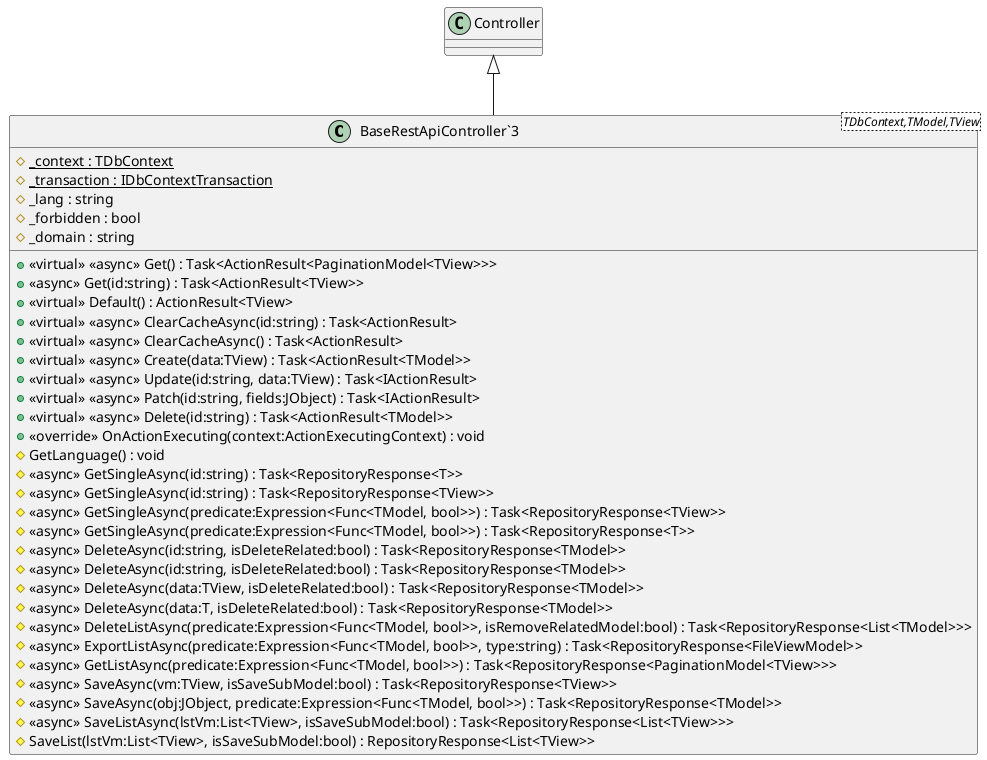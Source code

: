 @startuml
class "BaseRestApiController`3"<TDbContext,TModel,TView> {
    # {static} _context : TDbContext
    # {static} _transaction : IDbContextTransaction
    # _lang : string
    # _forbidden : bool
    # _domain : string
    + <<virtual>> <<async>> Get() : Task<ActionResult<PaginationModel<TView>>>
    + <<async>> Get(id:string) : Task<ActionResult<TView>>
    + <<virtual>> Default() : ActionResult<TView>
    + <<virtual>> <<async>> ClearCacheAsync(id:string) : Task<ActionResult>
    + <<virtual>> <<async>> ClearCacheAsync() : Task<ActionResult>
    + <<virtual>> <<async>> Create(data:TView) : Task<ActionResult<TModel>>
    + <<virtual>> <<async>> Update(id:string, data:TView) : Task<IActionResult>
    + <<virtual>> <<async>> Patch(id:string, fields:JObject) : Task<IActionResult>
    + <<virtual>> <<async>> Delete(id:string) : Task<ActionResult<TModel>>
    + <<override>> OnActionExecuting(context:ActionExecutingContext) : void
    # GetLanguage() : void
    # <<async>> GetSingleAsync(id:string) : Task<RepositoryResponse<T>>
    # <<async>> GetSingleAsync(id:string) : Task<RepositoryResponse<TView>>
    # <<async>> GetSingleAsync(predicate:Expression<Func<TModel, bool>>) : Task<RepositoryResponse<TView>>
    # <<async>> GetSingleAsync(predicate:Expression<Func<TModel, bool>>) : Task<RepositoryResponse<T>>
    # <<async>> DeleteAsync(id:string, isDeleteRelated:bool) : Task<RepositoryResponse<TModel>>
    # <<async>> DeleteAsync(id:string, isDeleteRelated:bool) : Task<RepositoryResponse<TModel>>
    # <<async>> DeleteAsync(data:TView, isDeleteRelated:bool) : Task<RepositoryResponse<TModel>>
    # <<async>> DeleteAsync(data:T, isDeleteRelated:bool) : Task<RepositoryResponse<TModel>>
    # <<async>> DeleteListAsync(predicate:Expression<Func<TModel, bool>>, isRemoveRelatedModel:bool) : Task<RepositoryResponse<List<TModel>>>
    # <<async>> ExportListAsync(predicate:Expression<Func<TModel, bool>>, type:string) : Task<RepositoryResponse<FileViewModel>>
    # <<async>> GetListAsync(predicate:Expression<Func<TModel, bool>>) : Task<RepositoryResponse<PaginationModel<TView>>>
    # <<async>> SaveAsync(vm:TView, isSaveSubModel:bool) : Task<RepositoryResponse<TView>>
    # <<async>> SaveAsync(obj:JObject, predicate:Expression<Func<TModel, bool>>) : Task<RepositoryResponse<TModel>>
    # <<async>> SaveListAsync(lstVm:List<TView>, isSaveSubModel:bool) : Task<RepositoryResponse<List<TView>>>
    # SaveList(lstVm:List<TView>, isSaveSubModel:bool) : RepositoryResponse<List<TView>>
}
Controller <|-- "BaseRestApiController`3"
@enduml
